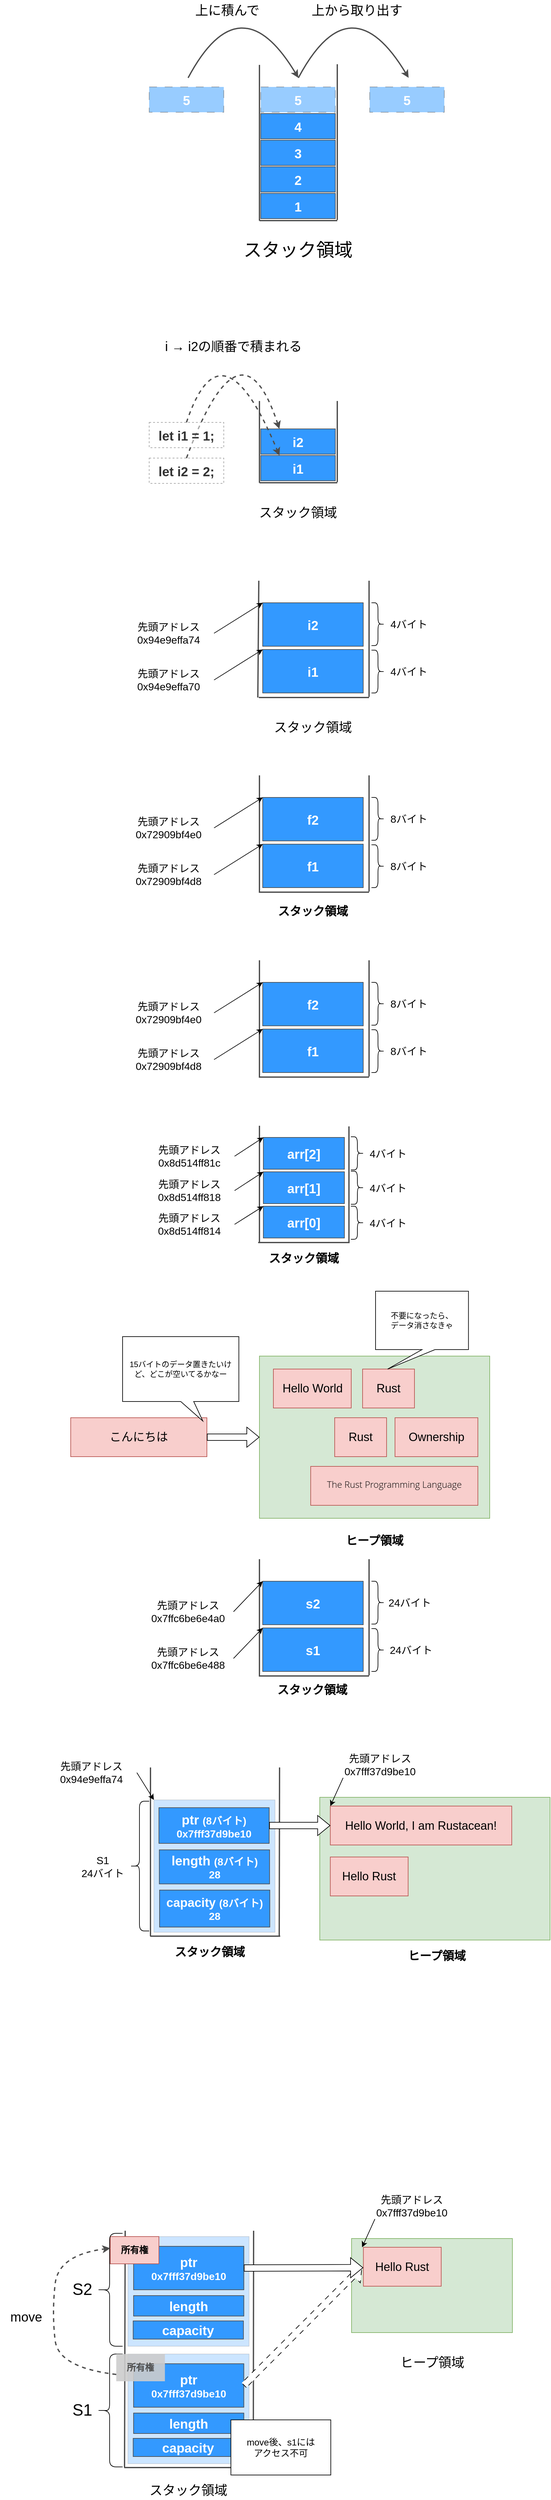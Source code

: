 <mxfile version="21.1.2" type="device">
  <diagram name="ページ1" id="3QL1IBaOUSkdJlqnUUFe">
    <mxGraphModel dx="2261" dy="884" grid="1" gridSize="10" guides="1" tooltips="1" connect="1" arrows="1" fold="1" page="1" pageScale="1" pageWidth="827" pageHeight="1169" math="0" shadow="0">
      <root>
        <mxCell id="0" />
        <mxCell id="1" parent="0" />
        <mxCell id="Tr5UFWyM5MS-BdskrybQ-1" value="" style="endArrow=none;html=1;rounded=0;strokeColor=#4D4D4D;strokeWidth=2;" parent="1" edge="1">
          <mxGeometry width="50" height="50" relative="1" as="geometry">
            <mxPoint x="320" y="160" as="sourcePoint" />
            <mxPoint x="320" y="400" as="targetPoint" />
          </mxGeometry>
        </mxCell>
        <mxCell id="Tr5UFWyM5MS-BdskrybQ-2" value="" style="endArrow=none;html=1;rounded=0;strokeColor=#4D4D4D;strokeWidth=2;" parent="1" edge="1">
          <mxGeometry width="50" height="50" relative="1" as="geometry">
            <mxPoint x="440" y="400" as="sourcePoint" />
            <mxPoint x="320" y="400" as="targetPoint" />
          </mxGeometry>
        </mxCell>
        <mxCell id="Tr5UFWyM5MS-BdskrybQ-3" value="" style="endArrow=none;html=1;rounded=0;strokeColor=#4D4D4D;strokeWidth=2;" parent="1" edge="1">
          <mxGeometry width="50" height="50" relative="1" as="geometry">
            <mxPoint x="440" y="399" as="sourcePoint" />
            <mxPoint x="440" y="159" as="targetPoint" />
          </mxGeometry>
        </mxCell>
        <mxCell id="Tr5UFWyM5MS-BdskrybQ-4" value="&lt;font size=&quot;1&quot; color=&quot;#ffffff&quot;&gt;&lt;b style=&quot;font-size: 20px;&quot;&gt;1&lt;/b&gt;&lt;/font&gt;" style="rounded=0;whiteSpace=wrap;html=1;strokeColor=#4D4D4D;fillColor=#3399FF;" parent="1" vertex="1">
          <mxGeometry x="322" y="358" width="115" height="39" as="geometry" />
        </mxCell>
        <mxCell id="Tr5UFWyM5MS-BdskrybQ-5" value="&lt;font size=&quot;1&quot; color=&quot;#ffffff&quot;&gt;&lt;b style=&quot;font-size: 20px;&quot;&gt;2&lt;/b&gt;&lt;/font&gt;" style="rounded=0;whiteSpace=wrap;html=1;strokeColor=#4D4D4D;fillColor=#3399FF;" parent="1" vertex="1">
          <mxGeometry x="322" y="317" width="115" height="39" as="geometry" />
        </mxCell>
        <mxCell id="Tr5UFWyM5MS-BdskrybQ-6" value="&lt;font size=&quot;1&quot; color=&quot;#ffffff&quot;&gt;&lt;b style=&quot;font-size: 20px;&quot;&gt;3&lt;/b&gt;&lt;/font&gt;" style="rounded=0;whiteSpace=wrap;html=1;strokeColor=#4D4D4D;fillColor=#3399FF;" parent="1" vertex="1">
          <mxGeometry x="322" y="276" width="115" height="39" as="geometry" />
        </mxCell>
        <mxCell id="Tr5UFWyM5MS-BdskrybQ-7" value="&lt;font size=&quot;1&quot; color=&quot;#ffffff&quot;&gt;&lt;b style=&quot;font-size: 20px;&quot;&gt;4&lt;/b&gt;&lt;/font&gt;" style="rounded=0;whiteSpace=wrap;html=1;strokeColor=#4D4D4D;fillColor=#3399FF;" parent="1" vertex="1">
          <mxGeometry x="322" y="235" width="115" height="39" as="geometry" />
        </mxCell>
        <mxCell id="Tr5UFWyM5MS-BdskrybQ-8" value="&lt;font size=&quot;1&quot; color=&quot;#ffffff&quot;&gt;&lt;b style=&quot;font-size: 20px;&quot;&gt;5&lt;/b&gt;&lt;/font&gt;" style="rounded=0;whiteSpace=wrap;html=1;strokeColor=#4D4D4D;fillColor=#3399FF;dashed=1;dashPattern=12 12;opacity=50;" parent="1" vertex="1">
          <mxGeometry x="322" y="194" width="115" height="39" as="geometry" />
        </mxCell>
        <mxCell id="Tr5UFWyM5MS-BdskrybQ-9" value="" style="curved=1;endArrow=classic;html=1;rounded=0;strokeColor=#4D4D4D;strokeWidth=2;fontSize=20;fontColor=#FFFFFF;" parent="1" edge="1">
          <mxGeometry width="50" height="50" relative="1" as="geometry">
            <mxPoint x="210" y="180" as="sourcePoint" />
            <mxPoint x="380" y="180" as="targetPoint" />
            <Array as="points">
              <mxPoint x="290" y="30" />
            </Array>
          </mxGeometry>
        </mxCell>
        <mxCell id="HEtnsqynkjgnUYybFIf--1" value="&lt;font size=&quot;1&quot; color=&quot;#ffffff&quot;&gt;&lt;b style=&quot;font-size: 20px;&quot;&gt;5&lt;/b&gt;&lt;/font&gt;" style="rounded=0;whiteSpace=wrap;html=1;strokeColor=#4D4D4D;fillColor=#3399FF;dashed=1;dashPattern=12 12;opacity=50;" parent="1" vertex="1">
          <mxGeometry x="150" y="194" width="115" height="39" as="geometry" />
        </mxCell>
        <mxCell id="HEtnsqynkjgnUYybFIf--2" value="&lt;font size=&quot;1&quot; color=&quot;#ffffff&quot;&gt;&lt;b style=&quot;font-size: 20px;&quot;&gt;5&lt;/b&gt;&lt;/font&gt;" style="rounded=0;whiteSpace=wrap;html=1;strokeColor=#4D4D4D;fillColor=#3399FF;dashed=1;dashPattern=12 12;opacity=50;" parent="1" vertex="1">
          <mxGeometry x="490" y="194" width="115" height="39" as="geometry" />
        </mxCell>
        <mxCell id="HEtnsqynkjgnUYybFIf--3" value="" style="curved=1;endArrow=classic;html=1;rounded=0;strokeColor=#4D4D4D;strokeWidth=2;fontSize=20;fontColor=#FFFFFF;" parent="1" edge="1">
          <mxGeometry width="50" height="50" relative="1" as="geometry">
            <mxPoint x="380" y="180" as="sourcePoint" />
            <mxPoint x="550" y="180" as="targetPoint" />
            <Array as="points">
              <mxPoint x="460" y="30" />
            </Array>
          </mxGeometry>
        </mxCell>
        <mxCell id="HEtnsqynkjgnUYybFIf--4" value="スタック領域" style="text;html=1;strokeColor=none;fillColor=none;align=center;verticalAlign=middle;whiteSpace=wrap;rounded=0;fontSize=28;" parent="1" vertex="1">
          <mxGeometry x="289.25" y="430" width="180.5" height="30" as="geometry" />
        </mxCell>
        <mxCell id="HEtnsqynkjgnUYybFIf--5" value="上に積んで" style="text;html=1;strokeColor=none;fillColor=none;align=center;verticalAlign=middle;whiteSpace=wrap;rounded=0;fontSize=20;" parent="1" vertex="1">
          <mxGeometry x="180" y="60" width="180.5" height="30" as="geometry" />
        </mxCell>
        <mxCell id="HEtnsqynkjgnUYybFIf--6" value="上から取り出す" style="text;html=1;strokeColor=none;fillColor=none;align=center;verticalAlign=middle;whiteSpace=wrap;rounded=0;fontSize=20;" parent="1" vertex="1">
          <mxGeometry x="380" y="60" width="180.5" height="30" as="geometry" />
        </mxCell>
        <mxCell id="HEtnsqynkjgnUYybFIf--8" value="" style="endArrow=none;html=1;rounded=0;strokeColor=#4D4D4D;strokeWidth=2;" parent="1" edge="1">
          <mxGeometry width="50" height="50" relative="1" as="geometry">
            <mxPoint x="320" y="678" as="sourcePoint" />
            <mxPoint x="320" y="804" as="targetPoint" />
          </mxGeometry>
        </mxCell>
        <mxCell id="HEtnsqynkjgnUYybFIf--9" value="" style="endArrow=none;html=1;rounded=0;strokeColor=#4D4D4D;strokeWidth=2;" parent="1" edge="1">
          <mxGeometry width="50" height="50" relative="1" as="geometry">
            <mxPoint x="440" y="804" as="sourcePoint" />
            <mxPoint x="320" y="804" as="targetPoint" />
          </mxGeometry>
        </mxCell>
        <mxCell id="HEtnsqynkjgnUYybFIf--10" value="" style="endArrow=none;html=1;rounded=0;strokeColor=#4D4D4D;strokeWidth=2;" parent="1" edge="1">
          <mxGeometry width="50" height="50" relative="1" as="geometry">
            <mxPoint x="440" y="803" as="sourcePoint" />
            <mxPoint x="440" y="678" as="targetPoint" />
          </mxGeometry>
        </mxCell>
        <mxCell id="HEtnsqynkjgnUYybFIf--11" value="&lt;font color=&quot;#ffffff&quot;&gt;&lt;span style=&quot;font-size: 20px;&quot;&gt;&lt;b&gt;i1&lt;/b&gt;&lt;/span&gt;&lt;/font&gt;" style="rounded=0;whiteSpace=wrap;html=1;strokeColor=#4D4D4D;fillColor=#3399FF;" parent="1" vertex="1">
          <mxGeometry x="322" y="762" width="115" height="39" as="geometry" />
        </mxCell>
        <mxCell id="HEtnsqynkjgnUYybFIf--12" value="&lt;font size=&quot;1&quot; color=&quot;#ffffff&quot;&gt;&lt;b style=&quot;font-size: 20px;&quot;&gt;i2&lt;/b&gt;&lt;/font&gt;" style="rounded=0;whiteSpace=wrap;html=1;strokeColor=#4D4D4D;fillColor=#3399FF;" parent="1" vertex="1">
          <mxGeometry x="322" y="721" width="115" height="39" as="geometry" />
        </mxCell>
        <mxCell id="HEtnsqynkjgnUYybFIf--18" value="スタック領域" style="text;html=1;strokeColor=none;fillColor=none;align=center;verticalAlign=middle;whiteSpace=wrap;rounded=0;fontSize=20;" parent="1" vertex="1">
          <mxGeometry x="289.25" y="834" width="180.5" height="30" as="geometry" />
        </mxCell>
        <mxCell id="HEtnsqynkjgnUYybFIf--21" value="" style="curved=1;endArrow=classic;html=1;rounded=0;strokeColor=#4D4D4D;strokeWidth=2;fontSize=20;fontColor=#FFFFFF;entryX=0.25;entryY=0;entryDx=0;entryDy=0;exitX=0.5;exitY=0;exitDx=0;exitDy=0;dashed=1;" parent="1" source="HEtnsqynkjgnUYybFIf--22" target="HEtnsqynkjgnUYybFIf--11" edge="1">
          <mxGeometry width="50" height="50" relative="1" as="geometry">
            <mxPoint x="182" y="698" as="sourcePoint" />
            <mxPoint x="351.5" y="760" as="targetPoint" />
            <Array as="points">
              <mxPoint x="262" y="548" />
            </Array>
          </mxGeometry>
        </mxCell>
        <mxCell id="HEtnsqynkjgnUYybFIf--24" value="i → i2の順番で積まれる" style="text;html=1;strokeColor=none;fillColor=none;align=center;verticalAlign=middle;whiteSpace=wrap;rounded=0;fontSize=20;" parent="1" vertex="1">
          <mxGeometry x="160" y="578" width="240" height="30" as="geometry" />
        </mxCell>
        <mxCell id="HEtnsqynkjgnUYybFIf--25" value="" style="endArrow=none;html=1;rounded=0;strokeColor=#4D4D4D;strokeWidth=2;" parent="1" edge="1">
          <mxGeometry width="50" height="50" relative="1" as="geometry">
            <mxPoint x="319" y="955" as="sourcePoint" />
            <mxPoint x="317.5" y="1135" as="targetPoint" />
          </mxGeometry>
        </mxCell>
        <mxCell id="HEtnsqynkjgnUYybFIf--26" value="" style="endArrow=none;html=1;rounded=0;strokeColor=#4D4D4D;strokeWidth=2;" parent="1" edge="1">
          <mxGeometry width="50" height="50" relative="1" as="geometry">
            <mxPoint x="489" y="1135" as="sourcePoint" />
            <mxPoint x="319" y="1135" as="targetPoint" />
          </mxGeometry>
        </mxCell>
        <mxCell id="HEtnsqynkjgnUYybFIf--27" value="" style="endArrow=none;html=1;rounded=0;strokeColor=#4D4D4D;strokeWidth=2;" parent="1" edge="1">
          <mxGeometry width="50" height="50" relative="1" as="geometry">
            <mxPoint x="489" y="1134" as="sourcePoint" />
            <mxPoint x="489" y="955" as="targetPoint" />
          </mxGeometry>
        </mxCell>
        <mxCell id="HEtnsqynkjgnUYybFIf--29" value="&lt;font size=&quot;1&quot; color=&quot;#ffffff&quot;&gt;&lt;b style=&quot;font-size: 20px;&quot;&gt;i1&lt;/b&gt;&lt;/font&gt;" style="rounded=0;whiteSpace=wrap;html=1;strokeColor=#4D4D4D;fillColor=#3399FF;" parent="1" vertex="1">
          <mxGeometry x="325" y="1061" width="155" height="67" as="geometry" />
        </mxCell>
        <mxCell id="HEtnsqynkjgnUYybFIf--30" value="スタック領域" style="text;html=1;strokeColor=none;fillColor=none;align=center;verticalAlign=middle;whiteSpace=wrap;rounded=0;fontSize=20;" parent="1" vertex="1">
          <mxGeometry x="312.25" y="1165" width="180.5" height="30" as="geometry" />
        </mxCell>
        <mxCell id="HEtnsqynkjgnUYybFIf--36" value="&lt;font size=&quot;1&quot; color=&quot;#ffffff&quot;&gt;&lt;b style=&quot;font-size: 20px;&quot;&gt;i2&lt;/b&gt;&lt;/font&gt;" style="rounded=0;whiteSpace=wrap;html=1;strokeColor=#4D4D4D;fillColor=#3399FF;" parent="1" vertex="1">
          <mxGeometry x="325" y="989" width="155" height="67" as="geometry" />
        </mxCell>
        <mxCell id="HEtnsqynkjgnUYybFIf--37" value="先頭アドレス&lt;br style=&quot;font-size: 16px;&quot;&gt;0x94e9effa70" style="text;html=1;strokeColor=none;fillColor=none;align=center;verticalAlign=middle;whiteSpace=wrap;rounded=0;fontSize=16;" parent="1" vertex="1">
          <mxGeometry x="110" y="1088" width="140" height="40" as="geometry" />
        </mxCell>
        <mxCell id="HEtnsqynkjgnUYybFIf--38" value="" style="endArrow=classic;html=1;rounded=0;exitX=1;exitY=0.5;exitDx=0;exitDy=0;entryX=0;entryY=0;entryDx=0;entryDy=0;" parent="1" source="HEtnsqynkjgnUYybFIf--37" target="HEtnsqynkjgnUYybFIf--29" edge="1">
          <mxGeometry width="50" height="50" relative="1" as="geometry">
            <mxPoint x="380" y="915" as="sourcePoint" />
            <mxPoint x="430" y="865" as="targetPoint" />
          </mxGeometry>
        </mxCell>
        <mxCell id="HEtnsqynkjgnUYybFIf--39" value="先頭アドレス&lt;br style=&quot;font-size: 16px;&quot;&gt;0x94e9effa74" style="text;html=1;strokeColor=none;fillColor=none;align=center;verticalAlign=middle;whiteSpace=wrap;rounded=0;fontSize=16;" parent="1" vertex="1">
          <mxGeometry x="110" y="1016" width="140" height="40" as="geometry" />
        </mxCell>
        <mxCell id="HEtnsqynkjgnUYybFIf--40" value="" style="endArrow=classic;html=1;rounded=0;exitX=1;exitY=0.5;exitDx=0;exitDy=0;entryX=0;entryY=0;entryDx=0;entryDy=0;" parent="1" source="HEtnsqynkjgnUYybFIf--39" edge="1">
          <mxGeometry width="50" height="50" relative="1" as="geometry">
            <mxPoint x="380" y="843" as="sourcePoint" />
            <mxPoint x="325" y="989" as="targetPoint" />
          </mxGeometry>
        </mxCell>
        <mxCell id="HEtnsqynkjgnUYybFIf--41" value="" style="shape=curlyBracket;whiteSpace=wrap;html=1;rounded=1;flipH=1;labelPosition=right;verticalLabelPosition=middle;align=left;verticalAlign=middle;" parent="1" vertex="1">
          <mxGeometry x="492.75" y="989" width="20" height="66" as="geometry" />
        </mxCell>
        <mxCell id="HEtnsqynkjgnUYybFIf--42" value="4バイト" style="text;html=1;strokeColor=none;fillColor=none;align=center;verticalAlign=middle;whiteSpace=wrap;rounded=0;fontSize=16;" parent="1" vertex="1">
          <mxGeometry x="516.75" y="1002" width="67.25" height="40" as="geometry" />
        </mxCell>
        <mxCell id="HEtnsqynkjgnUYybFIf--43" value="" style="shape=curlyBracket;whiteSpace=wrap;html=1;rounded=1;flipH=1;labelPosition=right;verticalLabelPosition=middle;align=left;verticalAlign=middle;" parent="1" vertex="1">
          <mxGeometry x="492.75" y="1062" width="20" height="66" as="geometry" />
        </mxCell>
        <mxCell id="HEtnsqynkjgnUYybFIf--44" value="4バイト" style="text;html=1;strokeColor=none;fillColor=none;align=center;verticalAlign=middle;whiteSpace=wrap;rounded=0;fontSize=16;" parent="1" vertex="1">
          <mxGeometry x="516.75" y="1075" width="67.25" height="40" as="geometry" />
        </mxCell>
        <mxCell id="vPUc4qrWvAd6kSK87Zdm-1" value="&lt;font color=&quot;#333333&quot; size=&quot;1&quot;&gt;&lt;b style=&quot;font-size: 20px;&quot;&gt;let i2 = 2;&lt;/b&gt;&lt;/font&gt;" style="rounded=0;whiteSpace=wrap;html=1;strokeColor=#4D4D4D;fillColor=none;dashed=1;opacity=50;" parent="1" vertex="1">
          <mxGeometry x="150" y="766" width="115" height="39" as="geometry" />
        </mxCell>
        <mxCell id="vPUc4qrWvAd6kSK87Zdm-2" value="" style="curved=1;endArrow=classic;html=1;rounded=0;strokeColor=#4D4D4D;strokeWidth=2;fontSize=20;fontColor=#FFFFFF;entryX=0.25;entryY=0;entryDx=0;entryDy=0;exitX=0.5;exitY=0;exitDx=0;exitDy=0;dashed=1;" parent="1" source="vPUc4qrWvAd6kSK87Zdm-1" target="HEtnsqynkjgnUYybFIf--12" edge="1">
          <mxGeometry width="50" height="50" relative="1" as="geometry">
            <mxPoint x="237" y="827" as="sourcePoint" />
            <mxPoint x="380" y="874" as="targetPoint" />
            <Array as="points">
              <mxPoint x="291" y="540" />
            </Array>
          </mxGeometry>
        </mxCell>
        <mxCell id="HEtnsqynkjgnUYybFIf--22" value="&lt;font color=&quot;#333333&quot; size=&quot;1&quot;&gt;&lt;b style=&quot;font-size: 20px;&quot;&gt;let i1 = 1;&lt;/b&gt;&lt;/font&gt;" style="rounded=0;whiteSpace=wrap;html=1;strokeColor=#4D4D4D;fillColor=#FFFFFF;dashed=1;opacity=50;" parent="1" vertex="1">
          <mxGeometry x="150" y="711" width="115" height="39" as="geometry" />
        </mxCell>
        <mxCell id="lxewn5sTG0B8iFu1WIV0-1" value="" style="rounded=0;whiteSpace=wrap;html=1;fillColor=#d5e8d4;strokeColor=#82b366;" parent="1" vertex="1">
          <mxGeometry x="320" y="2150" width="355" height="250" as="geometry" />
        </mxCell>
        <mxCell id="lxewn5sTG0B8iFu1WIV0-2" value="&lt;font style=&quot;font-size: 18px;&quot;&gt;Hello World&lt;/font&gt;" style="rounded=0;whiteSpace=wrap;html=1;fillColor=#f8cecc;strokeColor=#b85450;" parent="1" vertex="1">
          <mxGeometry x="341.5" y="2170" width="120" height="60" as="geometry" />
        </mxCell>
        <mxCell id="lxewn5sTG0B8iFu1WIV0-3" value="&lt;font style=&quot;font-size: 18px;&quot;&gt;Rust&lt;/font&gt;" style="rounded=0;whiteSpace=wrap;html=1;fillColor=#f8cecc;strokeColor=#b85450;" parent="1" vertex="1">
          <mxGeometry x="479" y="2170" width="80" height="60" as="geometry" />
        </mxCell>
        <mxCell id="lxewn5sTG0B8iFu1WIV0-4" value="&lt;h1 style=&quot;display: inline-block; font-weight: 200; line-height: var(--menu-bar-height); margin: 0px; flex: 1 1 0%; overflow: hidden; text-overflow: ellipsis; cursor: pointer; font-family: &amp;quot;Open Sans&amp;quot;, sans-serif; font-size: 14px;&quot; class=&quot;menu-title&quot;&gt;&lt;font style=&quot;font-size: 14px;&quot;&gt;The Rust Programming Language&lt;/font&gt;&lt;/h1&gt;" style="rounded=0;whiteSpace=wrap;html=1;fillColor=#f8cecc;strokeColor=#b85450;fontSize=14;fontColor=#000000;" parent="1" vertex="1">
          <mxGeometry x="399" y="2320" width="257.75" height="60" as="geometry" />
        </mxCell>
        <mxCell id="lxewn5sTG0B8iFu1WIV0-5" value="&lt;span style=&quot;font-size: 18px;&quot;&gt;Ownership&lt;/span&gt;" style="rounded=0;whiteSpace=wrap;html=1;fillColor=#f8cecc;strokeColor=#b85450;" parent="1" vertex="1">
          <mxGeometry x="529" y="2245" width="127.75" height="60" as="geometry" />
        </mxCell>
        <mxCell id="lxewn5sTG0B8iFu1WIV0-6" value="&lt;font style=&quot;font-size: 18px;&quot;&gt;Rust&lt;/font&gt;" style="rounded=0;whiteSpace=wrap;html=1;fillColor=#f8cecc;strokeColor=#b85450;" parent="1" vertex="1">
          <mxGeometry x="436" y="2245" width="80" height="60" as="geometry" />
        </mxCell>
        <mxCell id="lxewn5sTG0B8iFu1WIV0-7" value="&lt;font style=&quot;font-size: 18px;&quot;&gt;こんにちは&lt;/font&gt;" style="rounded=0;whiteSpace=wrap;html=1;fillColor=#f8cecc;strokeColor=#b85450;" parent="1" vertex="1">
          <mxGeometry x="29" y="2245" width="210" height="60" as="geometry" />
        </mxCell>
        <mxCell id="lxewn5sTG0B8iFu1WIV0-8" value="" style="shape=flexArrow;endArrow=classic;html=1;rounded=0;exitX=1;exitY=0.5;exitDx=0;exitDy=0;" parent="1" source="lxewn5sTG0B8iFu1WIV0-7" target="lxewn5sTG0B8iFu1WIV0-1" edge="1">
          <mxGeometry width="50" height="50" relative="1" as="geometry">
            <mxPoint x="429" y="2090" as="sourcePoint" />
            <mxPoint x="479" y="2040" as="targetPoint" />
          </mxGeometry>
        </mxCell>
        <mxCell id="lxewn5sTG0B8iFu1WIV0-9" value="15バイトのデータ置きたいけど、どこが空いてるかなー" style="shape=callout;whiteSpace=wrap;html=1;perimeter=calloutPerimeter;position2=0.69;" parent="1" vertex="1">
          <mxGeometry x="109" y="2120" width="179.25" height="130" as="geometry" />
        </mxCell>
        <mxCell id="lxewn5sTG0B8iFu1WIV0-10" value="不要になったら、&lt;br&gt;データ消さなきゃ" style="shape=callout;whiteSpace=wrap;html=1;perimeter=calloutPerimeter;position2=0.13;" parent="1" vertex="1">
          <mxGeometry x="499" y="2050" width="143.25" height="120" as="geometry" />
        </mxCell>
        <mxCell id="lxewn5sTG0B8iFu1WIV0-12" value="&lt;font size=&quot;1&quot; color=&quot;#ffffff&quot;&gt;&lt;b style=&quot;font-size: 20px;&quot;&gt;&lt;br&gt;&lt;/b&gt;&lt;/font&gt;" style="rounded=0;whiteSpace=wrap;html=1;strokeColor=#4D4D4D;fillColor=#007FFF;opacity=20;" parent="1" vertex="1">
          <mxGeometry x="157.25" y="2834" width="186.75" height="204" as="geometry" />
        </mxCell>
        <mxCell id="lxewn5sTG0B8iFu1WIV0-13" value="" style="endArrow=none;html=1;rounded=0;strokeColor=#4D4D4D;strokeWidth=2;" parent="1" edge="1">
          <mxGeometry width="50" height="50" relative="1" as="geometry">
            <mxPoint x="152" y="2784" as="sourcePoint" />
            <mxPoint x="152" y="3044" as="targetPoint" />
          </mxGeometry>
        </mxCell>
        <mxCell id="lxewn5sTG0B8iFu1WIV0-14" value="" style="endArrow=none;html=1;rounded=0;strokeColor=#4D4D4D;strokeWidth=2;" parent="1" edge="1">
          <mxGeometry width="50" height="50" relative="1" as="geometry">
            <mxPoint x="352" y="3044" as="sourcePoint" />
            <mxPoint x="151.5" y="3044" as="targetPoint" />
          </mxGeometry>
        </mxCell>
        <mxCell id="lxewn5sTG0B8iFu1WIV0-15" value="" style="endArrow=none;html=1;rounded=0;strokeColor=#4D4D4D;strokeWidth=2;" parent="1" edge="1">
          <mxGeometry width="50" height="50" relative="1" as="geometry">
            <mxPoint x="350.5" y="3043" as="sourcePoint" />
            <mxPoint x="351" y="2784" as="targetPoint" />
          </mxGeometry>
        </mxCell>
        <mxCell id="lxewn5sTG0B8iFu1WIV0-16" value="&lt;font size=&quot;1&quot; color=&quot;#ffffff&quot;&gt;&lt;b style=&quot;font-size: 16px;&quot;&gt;&lt;span style=&quot;font-size: 19px;&quot;&gt;capacity &lt;/span&gt;(8バイト)&lt;br&gt;28&lt;br&gt;&lt;/b&gt;&lt;/font&gt;" style="rounded=0;whiteSpace=wrap;html=1;strokeColor=#4D4D4D;fillColor=#3399FF;" parent="1" vertex="1">
          <mxGeometry x="166" y="2973" width="170" height="57" as="geometry" />
        </mxCell>
        <mxCell id="lxewn5sTG0B8iFu1WIV0-17" value="先頭アドレス&lt;br style=&quot;font-size: 16px;&quot;&gt;0x94e9effa74" style="text;html=1;strokeColor=none;fillColor=none;align=center;verticalAlign=middle;whiteSpace=wrap;rounded=0;fontSize=16;" parent="1" vertex="1">
          <mxGeometry x="-9" y="2772" width="140" height="40" as="geometry" />
        </mxCell>
        <mxCell id="lxewn5sTG0B8iFu1WIV0-18" value="" style="endArrow=classic;html=1;rounded=0;exitX=1;exitY=0.5;exitDx=0;exitDy=0;entryX=0;entryY=0;entryDx=0;entryDy=0;" parent="1" source="lxewn5sTG0B8iFu1WIV0-17" target="lxewn5sTG0B8iFu1WIV0-12" edge="1">
          <mxGeometry width="50" height="50" relative="1" as="geometry">
            <mxPoint x="299" y="2478" as="sourcePoint" />
            <mxPoint x="164" y="2814" as="targetPoint" />
          </mxGeometry>
        </mxCell>
        <mxCell id="lxewn5sTG0B8iFu1WIV0-19" value="&lt;font size=&quot;1&quot; color=&quot;#ffffff&quot;&gt;&lt;b style=&quot;font-size: 16px;&quot;&gt;&lt;span style=&quot;font-size: 20px;&quot;&gt;length &lt;/span&gt;(8バイト)&lt;br&gt;28&lt;br&gt;&lt;/b&gt;&lt;/font&gt;" style="rounded=0;whiteSpace=wrap;html=1;strokeColor=#4D4D4D;fillColor=#3399FF;" parent="1" vertex="1">
          <mxGeometry x="165.63" y="2911" width="170" height="52.5" as="geometry" />
        </mxCell>
        <mxCell id="lxewn5sTG0B8iFu1WIV0-20" value="&lt;font size=&quot;1&quot; color=&quot;#ffffff&quot;&gt;&lt;b style=&quot;font-size: 16px;&quot;&gt;&lt;span style=&quot;font-size: 20px;&quot;&gt;ptr &lt;/span&gt;(8バイト)&lt;br&gt;&lt;span style=&quot;font-size: 16px;&quot;&gt;0x7fff37d9be10&lt;/span&gt;&lt;br&gt;&lt;/b&gt;&lt;/font&gt;" style="rounded=0;whiteSpace=wrap;html=1;strokeColor=#4D4D4D;fillColor=#3399FF;" parent="1" vertex="1">
          <mxGeometry x="165" y="2846" width="170" height="55" as="geometry" />
        </mxCell>
        <mxCell id="lxewn5sTG0B8iFu1WIV0-21" value="" style="rounded=0;whiteSpace=wrap;html=1;fillColor=#d5e8d4;strokeColor=#82b366;" parent="1" vertex="1">
          <mxGeometry x="413" y="2830" width="355" height="220" as="geometry" />
        </mxCell>
        <mxCell id="lxewn5sTG0B8iFu1WIV0-22" value="&lt;font style=&quot;font-size: 18px;&quot;&gt;Hello World, I am Rustacean!&lt;/font&gt;" style="rounded=0;whiteSpace=wrap;html=1;fillColor=#f8cecc;strokeColor=#b85450;" parent="1" vertex="1">
          <mxGeometry x="429.25" y="2843.5" width="279.75" height="60" as="geometry" />
        </mxCell>
        <mxCell id="lxewn5sTG0B8iFu1WIV0-23" value="&lt;font style=&quot;font-size: 18px;&quot;&gt;Hello Rust&lt;/font&gt;" style="rounded=0;whiteSpace=wrap;html=1;fillColor=#f8cecc;strokeColor=#b85450;" parent="1" vertex="1">
          <mxGeometry x="429.25" y="2922" width="120" height="60" as="geometry" />
        </mxCell>
        <mxCell id="lxewn5sTG0B8iFu1WIV0-24" value="先頭アドレス&lt;br&gt;0x7fff37d9be10" style="text;html=1;strokeColor=none;fillColor=none;align=center;verticalAlign=middle;whiteSpace=wrap;rounded=0;fontSize=16;" parent="1" vertex="1">
          <mxGeometry x="436" y="2760" width="140" height="40" as="geometry" />
        </mxCell>
        <mxCell id="lxewn5sTG0B8iFu1WIV0-25" value="" style="endArrow=classic;html=1;rounded=0;entryX=0;entryY=0;entryDx=0;entryDy=0;" parent="1" target="lxewn5sTG0B8iFu1WIV0-22" edge="1">
          <mxGeometry width="50" height="50" relative="1" as="geometry">
            <mxPoint x="449" y="2800" as="sourcePoint" />
            <mxPoint x="155" y="2850" as="targetPoint" />
          </mxGeometry>
        </mxCell>
        <mxCell id="lxewn5sTG0B8iFu1WIV0-26" value="" style="shape=flexArrow;endArrow=classic;html=1;rounded=0;exitX=1;exitY=0.5;exitDx=0;exitDy=0;entryX=0;entryY=0.5;entryDx=0;entryDy=0;fillColor=default;" parent="1" source="lxewn5sTG0B8iFu1WIV0-20" target="lxewn5sTG0B8iFu1WIV0-22" edge="1">
          <mxGeometry width="50" height="50" relative="1" as="geometry">
            <mxPoint x="389" y="2900" as="sourcePoint" />
            <mxPoint x="439" y="2850" as="targetPoint" />
          </mxGeometry>
        </mxCell>
        <mxCell id="XjGn8A7xaAR8GuZ-QOG9-1" value="&lt;font size=&quot;1&quot; color=&quot;#ffffff&quot;&gt;&lt;b style=&quot;font-size: 20px;&quot;&gt;&lt;br&gt;&lt;/b&gt;&lt;/font&gt;" style="rounded=0;whiteSpace=wrap;html=1;strokeColor=#4D4D4D;fillColor=#007FFF;opacity=20;" parent="1" vertex="1">
          <mxGeometry x="117.25" y="3688" width="186.75" height="169" as="geometry" />
        </mxCell>
        <mxCell id="XjGn8A7xaAR8GuZ-QOG9-2" value="" style="endArrow=none;html=1;rounded=0;strokeColor=#4D4D4D;strokeWidth=2;" parent="1" edge="1">
          <mxGeometry width="50" height="50" relative="1" as="geometry">
            <mxPoint x="113" y="3498" as="sourcePoint" />
            <mxPoint x="112" y="3863" as="targetPoint" />
          </mxGeometry>
        </mxCell>
        <mxCell id="XjGn8A7xaAR8GuZ-QOG9-3" value="" style="endArrow=none;html=1;rounded=0;strokeColor=#4D4D4D;strokeWidth=2;" parent="1" edge="1">
          <mxGeometry width="50" height="50" relative="1" as="geometry">
            <mxPoint x="312" y="3863" as="sourcePoint" />
            <mxPoint x="111.5" y="3863" as="targetPoint" />
          </mxGeometry>
        </mxCell>
        <mxCell id="XjGn8A7xaAR8GuZ-QOG9-4" value="" style="endArrow=none;html=1;rounded=0;strokeColor=#4D4D4D;strokeWidth=2;" parent="1" edge="1">
          <mxGeometry width="50" height="50" relative="1" as="geometry">
            <mxPoint x="310.5" y="3862" as="sourcePoint" />
            <mxPoint x="311" y="3498" as="targetPoint" />
          </mxGeometry>
        </mxCell>
        <mxCell id="XjGn8A7xaAR8GuZ-QOG9-5" value="&lt;font size=&quot;1&quot; color=&quot;#ffffff&quot;&gt;&lt;b style=&quot;font-size: 20px;&quot;&gt;capacity&lt;/b&gt;&lt;/font&gt;" style="rounded=0;whiteSpace=wrap;html=1;strokeColor=#4D4D4D;fillColor=#3399FF;" parent="1" vertex="1">
          <mxGeometry x="125.32" y="3818" width="170" height="28" as="geometry" />
        </mxCell>
        <mxCell id="XjGn8A7xaAR8GuZ-QOG9-7" value="&lt;font size=&quot;1&quot; color=&quot;#ffffff&quot;&gt;&lt;b style=&quot;font-size: 20px;&quot;&gt;length&lt;/b&gt;&lt;/font&gt;" style="rounded=0;whiteSpace=wrap;html=1;strokeColor=#4D4D4D;fillColor=#3399FF;" parent="1" vertex="1">
          <mxGeometry x="125.95" y="3779" width="170" height="31.5" as="geometry" />
        </mxCell>
        <mxCell id="XjGn8A7xaAR8GuZ-QOG9-8" value="&lt;font size=&quot;1&quot; color=&quot;#ffffff&quot;&gt;&lt;b style=&quot;font-size: 16px;&quot;&gt;&lt;span style=&quot;font-size: 20px;&quot;&gt;ptr&lt;/span&gt;&lt;br&gt;0x7fff37d9be10&lt;br&gt;&lt;/b&gt;&lt;/font&gt;" style="rounded=0;whiteSpace=wrap;html=1;strokeColor=#4D4D4D;fillColor=#3399FF;" parent="1" vertex="1">
          <mxGeometry x="125.95" y="3703" width="170" height="67" as="geometry" />
        </mxCell>
        <mxCell id="XjGn8A7xaAR8GuZ-QOG9-9" value="" style="rounded=0;whiteSpace=wrap;html=1;fillColor=#d5e8d4;strokeColor=#82b366;" parent="1" vertex="1">
          <mxGeometry x="462" y="3510" width="248" height="145" as="geometry" />
        </mxCell>
        <mxCell id="XjGn8A7xaAR8GuZ-QOG9-11" value="&lt;font style=&quot;font-size: 18px;&quot;&gt;Hello Rust&lt;/font&gt;" style="rounded=0;whiteSpace=wrap;html=1;fillColor=#f8cecc;strokeColor=#b85450;" parent="1" vertex="1">
          <mxGeometry x="480.25" y="3523.5" width="120" height="60" as="geometry" />
        </mxCell>
        <mxCell id="XjGn8A7xaAR8GuZ-QOG9-12" value="先頭アドレス&lt;br&gt;0x7fff37d9be10" style="text;html=1;strokeColor=none;fillColor=none;align=center;verticalAlign=middle;whiteSpace=wrap;rounded=0;fontSize=16;" parent="1" vertex="1">
          <mxGeometry x="485" y="3440" width="140" height="40" as="geometry" />
        </mxCell>
        <mxCell id="XjGn8A7xaAR8GuZ-QOG9-13" value="" style="endArrow=classic;html=1;rounded=0;entryX=0;entryY=0;entryDx=0;entryDy=0;" parent="1" edge="1">
          <mxGeometry width="50" height="50" relative="1" as="geometry">
            <mxPoint x="498" y="3480" as="sourcePoint" />
            <mxPoint x="478.25" y="3523.5" as="targetPoint" />
          </mxGeometry>
        </mxCell>
        <mxCell id="XjGn8A7xaAR8GuZ-QOG9-14" value="" style="shape=flexArrow;endArrow=classic;html=1;rounded=0;exitX=1;exitY=0.5;exitDx=0;exitDy=0;entryX=0;entryY=0.5;entryDx=0;entryDy=0;fillColor=default;dashed=1;dashPattern=8 8;" parent="1" source="XjGn8A7xaAR8GuZ-QOG9-8" edge="1">
          <mxGeometry width="50" height="50" relative="1" as="geometry">
            <mxPoint x="438" y="3580" as="sourcePoint" />
            <mxPoint x="478.25" y="3553.5" as="targetPoint" />
          </mxGeometry>
        </mxCell>
        <mxCell id="XjGn8A7xaAR8GuZ-QOG9-15" value="ヒープ領域" style="text;html=1;strokeColor=none;fillColor=none;align=center;verticalAlign=middle;whiteSpace=wrap;rounded=0;fontSize=20;" parent="1" vertex="1">
          <mxGeometry x="495.75" y="3685" width="180.5" height="30" as="geometry" />
        </mxCell>
        <mxCell id="XjGn8A7xaAR8GuZ-QOG9-16" value="スタック領域" style="text;html=1;strokeColor=none;fillColor=none;align=center;verticalAlign=middle;whiteSpace=wrap;rounded=0;fontSize=20;" parent="1" vertex="1">
          <mxGeometry x="119.75" y="3882" width="180.5" height="30" as="geometry" />
        </mxCell>
        <mxCell id="XjGn8A7xaAR8GuZ-QOG9-21" value="&lt;font size=&quot;1&quot; color=&quot;#ffffff&quot;&gt;&lt;b style=&quot;font-size: 20px;&quot;&gt;&lt;br&gt;&lt;/b&gt;&lt;/font&gt;" style="rounded=0;whiteSpace=wrap;html=1;strokeColor=#4D4D4D;fillColor=#007FFF;opacity=20;" parent="1" vertex="1">
          <mxGeometry x="117.25" y="3507" width="186.75" height="169" as="geometry" />
        </mxCell>
        <mxCell id="XjGn8A7xaAR8GuZ-QOG9-22" value="&lt;font size=&quot;1&quot; color=&quot;#ffffff&quot;&gt;&lt;b style=&quot;font-size: 20px;&quot;&gt;capacity&lt;/b&gt;&lt;/font&gt;" style="rounded=0;whiteSpace=wrap;html=1;strokeColor=#4D4D4D;fillColor=#3399FF;" parent="1" vertex="1">
          <mxGeometry x="125.32" y="3637" width="170" height="28" as="geometry" />
        </mxCell>
        <mxCell id="XjGn8A7xaAR8GuZ-QOG9-23" value="&lt;font size=&quot;1&quot; color=&quot;#ffffff&quot;&gt;&lt;b style=&quot;font-size: 20px;&quot;&gt;length&lt;/b&gt;&lt;/font&gt;" style="rounded=0;whiteSpace=wrap;html=1;strokeColor=#4D4D4D;fillColor=#3399FF;" parent="1" vertex="1">
          <mxGeometry x="125.95" y="3598" width="170" height="31.5" as="geometry" />
        </mxCell>
        <mxCell id="XjGn8A7xaAR8GuZ-QOG9-24" value="&lt;font size=&quot;1&quot; color=&quot;#ffffff&quot;&gt;&lt;b style=&quot;font-size: 16px;&quot;&gt;&lt;span style=&quot;font-size: 20px;&quot;&gt;ptr&lt;/span&gt;&lt;br&gt;0x7fff37d9be10&lt;br&gt;&lt;/b&gt;&lt;/font&gt;" style="rounded=0;whiteSpace=wrap;html=1;strokeColor=#4D4D4D;fillColor=#3399FF;" parent="1" vertex="1">
          <mxGeometry x="125.95" y="3522" width="170" height="67" as="geometry" />
        </mxCell>
        <mxCell id="XjGn8A7xaAR8GuZ-QOG9-25" value="" style="shape=flexArrow;endArrow=classic;html=1;rounded=0;exitX=1;exitY=0.5;exitDx=0;exitDy=0;fillColor=default;" parent="1" source="XjGn8A7xaAR8GuZ-QOG9-24" edge="1">
          <mxGeometry width="50" height="50" relative="1" as="geometry">
            <mxPoint x="308" y="3731" as="sourcePoint" />
            <mxPoint x="480" y="3555" as="targetPoint" />
          </mxGeometry>
        </mxCell>
        <mxCell id="XjGn8A7xaAR8GuZ-QOG9-26" value="" style="shape=curlyBracket;whiteSpace=wrap;html=1;rounded=1;flipH=1;labelPosition=right;verticalLabelPosition=middle;align=left;verticalAlign=middle;rotation=-180;" parent="1" vertex="1">
          <mxGeometry x="69" y="3688" width="40" height="174" as="geometry" />
        </mxCell>
        <mxCell id="XjGn8A7xaAR8GuZ-QOG9-29" value="&lt;font style=&quot;font-size: 14px;&quot;&gt;所有権&lt;/font&gt;" style="rounded=0;whiteSpace=wrap;html=1;fillColor=#CCCCCC;strokeColor=none;fontStyle=1;fontColor=#4D4D4D;opacity=90;" parent="1" vertex="1">
          <mxGeometry x="99.25" y="3688" width="75" height="42" as="geometry" />
        </mxCell>
        <mxCell id="XjGn8A7xaAR8GuZ-QOG9-31" value="&lt;font style=&quot;font-size: 14px;&quot;&gt;所有権&lt;/font&gt;" style="rounded=0;whiteSpace=wrap;html=1;fillColor=#f8cecc;strokeColor=#b85450;fontStyle=1" parent="1" vertex="1">
          <mxGeometry x="90" y="3507" width="75" height="42" as="geometry" />
        </mxCell>
        <mxCell id="XjGn8A7xaAR8GuZ-QOG9-32" value="&lt;font style=&quot;font-size: 25px;&quot;&gt;S1&lt;/font&gt;" style="text;html=1;strokeColor=none;fillColor=none;align=center;verticalAlign=middle;whiteSpace=wrap;rounded=0;fontSize=25;" parent="1" vertex="1">
          <mxGeometry x="17" y="3757.5" width="60" height="30" as="geometry" />
        </mxCell>
        <mxCell id="XjGn8A7xaAR8GuZ-QOG9-33" value="" style="shape=curlyBracket;whiteSpace=wrap;html=1;rounded=1;flipH=1;labelPosition=right;verticalLabelPosition=middle;align=left;verticalAlign=middle;rotation=-180;" parent="1" vertex="1">
          <mxGeometry x="69" y="3502" width="40" height="174" as="geometry" />
        </mxCell>
        <mxCell id="XjGn8A7xaAR8GuZ-QOG9-34" value="&lt;font style=&quot;font-size: 25px;&quot;&gt;S2&lt;/font&gt;" style="text;html=1;strokeColor=none;fillColor=none;align=center;verticalAlign=middle;whiteSpace=wrap;rounded=0;fontSize=25;" parent="1" vertex="1">
          <mxGeometry x="17" y="3571.5" width="60" height="30" as="geometry" />
        </mxCell>
        <mxCell id="XjGn8A7xaAR8GuZ-QOG9-37" value="" style="curved=1;endArrow=classic;html=1;rounded=0;strokeColor=#4D4D4D;strokeWidth=2;fontSize=20;fontColor=#FFFFFF;exitX=0;exitY=0.75;exitDx=0;exitDy=0;dashed=1;" parent="1" source="XjGn8A7xaAR8GuZ-QOG9-29" edge="1">
          <mxGeometry width="50" height="50" relative="1" as="geometry">
            <mxPoint x="-43.75" y="3589" as="sourcePoint" />
            <mxPoint x="90" y="3525" as="targetPoint" />
            <Array as="points">
              <mxPoint x="10" y="3709" />
              <mxPoint y="3625" />
              <mxPoint x="10" y="3535" />
            </Array>
          </mxGeometry>
        </mxCell>
        <mxCell id="XjGn8A7xaAR8GuZ-QOG9-38" value="move" style="text;html=1;strokeColor=none;fillColor=none;align=center;verticalAlign=middle;whiteSpace=wrap;rounded=0;fontSize=20;" parent="1" vertex="1">
          <mxGeometry x="-80" y="3615" width="80.5" height="30" as="geometry" />
        </mxCell>
        <mxCell id="XjGn8A7xaAR8GuZ-QOG9-41" value="&lt;font style=&quot;font-size: 14px;&quot;&gt;move後、s1には&lt;br style=&quot;font-size: 14px;&quot;&gt;アクセス不可&lt;br style=&quot;font-size: 14px;&quot;&gt;&lt;/font&gt;" style="rounded=0;whiteSpace=wrap;html=1;fillColor=#FFFFFF;strokeColor=#000000;fontSize=14;" parent="1" vertex="1">
          <mxGeometry x="276" y="3789.5" width="154" height="85" as="geometry" />
        </mxCell>
        <mxCell id="GYGlMy7ssww-CQt7IrXG-1" value="" style="endArrow=none;html=1;rounded=0;strokeColor=#4D4D4D;strokeWidth=2;" parent="1" edge="1">
          <mxGeometry width="50" height="50" relative="1" as="geometry">
            <mxPoint x="320" y="1255" as="sourcePoint" />
            <mxPoint x="320" y="1435" as="targetPoint" />
          </mxGeometry>
        </mxCell>
        <mxCell id="GYGlMy7ssww-CQt7IrXG-2" value="" style="endArrow=none;html=1;rounded=0;strokeColor=#4D4D4D;strokeWidth=2;" parent="1" edge="1">
          <mxGeometry width="50" height="50" relative="1" as="geometry">
            <mxPoint x="489" y="1435" as="sourcePoint" />
            <mxPoint x="319" y="1435" as="targetPoint" />
          </mxGeometry>
        </mxCell>
        <mxCell id="GYGlMy7ssww-CQt7IrXG-3" value="" style="endArrow=none;html=1;rounded=0;strokeColor=#4D4D4D;strokeWidth=2;" parent="1" edge="1">
          <mxGeometry width="50" height="50" relative="1" as="geometry">
            <mxPoint x="489" y="1434" as="sourcePoint" />
            <mxPoint x="489" y="1255" as="targetPoint" />
          </mxGeometry>
        </mxCell>
        <mxCell id="GYGlMy7ssww-CQt7IrXG-4" value="&lt;font size=&quot;1&quot; color=&quot;#ffffff&quot;&gt;&lt;b style=&quot;font-size: 20px;&quot;&gt;f1&lt;/b&gt;&lt;/font&gt;" style="rounded=0;whiteSpace=wrap;html=1;strokeColor=#4D4D4D;fillColor=#3399FF;" parent="1" vertex="1">
          <mxGeometry x="325" y="1361" width="155" height="67" as="geometry" />
        </mxCell>
        <mxCell id="GYGlMy7ssww-CQt7IrXG-5" value="スタック領域" style="text;html=1;strokeColor=none;fillColor=none;align=center;verticalAlign=middle;whiteSpace=wrap;rounded=0;fontSize=18;fontStyle=1" parent="1" vertex="1">
          <mxGeometry x="312.25" y="1450" width="180.5" height="30" as="geometry" />
        </mxCell>
        <mxCell id="GYGlMy7ssww-CQt7IrXG-6" value="&lt;font size=&quot;1&quot; color=&quot;#ffffff&quot;&gt;&lt;b style=&quot;font-size: 20px;&quot;&gt;f2&lt;br&gt;&lt;/b&gt;&lt;/font&gt;" style="rounded=0;whiteSpace=wrap;html=1;strokeColor=#4D4D4D;fillColor=#3399FF;" parent="1" vertex="1">
          <mxGeometry x="325" y="1289" width="155" height="67" as="geometry" />
        </mxCell>
        <mxCell id="GYGlMy7ssww-CQt7IrXG-7" value="先頭アドレス&lt;br style=&quot;font-size: 16px;&quot;&gt;0x72909bf4d8" style="text;html=1;strokeColor=none;fillColor=none;align=center;verticalAlign=middle;whiteSpace=wrap;rounded=0;fontSize=16;" parent="1" vertex="1">
          <mxGeometry x="110" y="1388" width="140" height="40" as="geometry" />
        </mxCell>
        <mxCell id="GYGlMy7ssww-CQt7IrXG-8" value="" style="endArrow=classic;html=1;rounded=0;exitX=1;exitY=0.5;exitDx=0;exitDy=0;entryX=0;entryY=0;entryDx=0;entryDy=0;" parent="1" source="GYGlMy7ssww-CQt7IrXG-7" target="GYGlMy7ssww-CQt7IrXG-4" edge="1">
          <mxGeometry width="50" height="50" relative="1" as="geometry">
            <mxPoint x="380" y="1215" as="sourcePoint" />
            <mxPoint x="430" y="1165" as="targetPoint" />
          </mxGeometry>
        </mxCell>
        <mxCell id="GYGlMy7ssww-CQt7IrXG-9" value="先頭アドレス&lt;br style=&quot;font-size: 16px;&quot;&gt;0x72909bf4e0" style="text;html=1;strokeColor=none;fillColor=none;align=center;verticalAlign=middle;whiteSpace=wrap;rounded=0;fontSize=16;" parent="1" vertex="1">
          <mxGeometry x="110" y="1316" width="140" height="40" as="geometry" />
        </mxCell>
        <mxCell id="GYGlMy7ssww-CQt7IrXG-10" value="" style="endArrow=classic;html=1;rounded=0;exitX=1;exitY=0.5;exitDx=0;exitDy=0;entryX=0;entryY=0;entryDx=0;entryDy=0;" parent="1" source="GYGlMy7ssww-CQt7IrXG-9" edge="1">
          <mxGeometry width="50" height="50" relative="1" as="geometry">
            <mxPoint x="380" y="1143" as="sourcePoint" />
            <mxPoint x="325" y="1289" as="targetPoint" />
          </mxGeometry>
        </mxCell>
        <mxCell id="GYGlMy7ssww-CQt7IrXG-11" value="" style="shape=curlyBracket;whiteSpace=wrap;html=1;rounded=1;flipH=1;labelPosition=right;verticalLabelPosition=middle;align=left;verticalAlign=middle;" parent="1" vertex="1">
          <mxGeometry x="492.75" y="1289" width="20" height="66" as="geometry" />
        </mxCell>
        <mxCell id="GYGlMy7ssww-CQt7IrXG-12" value="8バイト" style="text;html=1;strokeColor=none;fillColor=none;align=center;verticalAlign=middle;whiteSpace=wrap;rounded=0;fontSize=16;" parent="1" vertex="1">
          <mxGeometry x="516.75" y="1302" width="67.25" height="40" as="geometry" />
        </mxCell>
        <mxCell id="GYGlMy7ssww-CQt7IrXG-13" value="" style="shape=curlyBracket;whiteSpace=wrap;html=1;rounded=1;flipH=1;labelPosition=right;verticalLabelPosition=middle;align=left;verticalAlign=middle;" parent="1" vertex="1">
          <mxGeometry x="492.75" y="1362" width="20" height="66" as="geometry" />
        </mxCell>
        <mxCell id="GYGlMy7ssww-CQt7IrXG-14" value="8バイト" style="text;html=1;strokeColor=none;fillColor=none;align=center;verticalAlign=middle;whiteSpace=wrap;rounded=0;fontSize=16;" parent="1" vertex="1">
          <mxGeometry x="516.75" y="1375" width="67.25" height="40" as="geometry" />
        </mxCell>
        <mxCell id="GYGlMy7ssww-CQt7IrXG-29" value="" style="endArrow=none;html=1;rounded=0;strokeColor=#4D4D4D;strokeWidth=2;" parent="1" edge="1">
          <mxGeometry width="50" height="50" relative="1" as="geometry">
            <mxPoint x="320" y="1540" as="sourcePoint" />
            <mxPoint x="320" y="1720" as="targetPoint" />
          </mxGeometry>
        </mxCell>
        <mxCell id="GYGlMy7ssww-CQt7IrXG-30" value="" style="endArrow=none;html=1;rounded=0;strokeColor=#4D4D4D;strokeWidth=2;" parent="1" edge="1">
          <mxGeometry width="50" height="50" relative="1" as="geometry">
            <mxPoint x="489" y="1720" as="sourcePoint" />
            <mxPoint x="319" y="1720" as="targetPoint" />
          </mxGeometry>
        </mxCell>
        <mxCell id="GYGlMy7ssww-CQt7IrXG-31" value="" style="endArrow=none;html=1;rounded=0;strokeColor=#4D4D4D;strokeWidth=2;" parent="1" edge="1">
          <mxGeometry width="50" height="50" relative="1" as="geometry">
            <mxPoint x="489" y="1719" as="sourcePoint" />
            <mxPoint x="489" y="1540" as="targetPoint" />
          </mxGeometry>
        </mxCell>
        <mxCell id="GYGlMy7ssww-CQt7IrXG-32" value="&lt;font size=&quot;1&quot; color=&quot;#ffffff&quot;&gt;&lt;b style=&quot;font-size: 20px;&quot;&gt;f1&lt;/b&gt;&lt;/font&gt;" style="rounded=0;whiteSpace=wrap;html=1;strokeColor=#4D4D4D;fillColor=#3399FF;" parent="1" vertex="1">
          <mxGeometry x="325" y="1646" width="155" height="67" as="geometry" />
        </mxCell>
        <mxCell id="GYGlMy7ssww-CQt7IrXG-34" value="&lt;font size=&quot;1&quot; color=&quot;#ffffff&quot;&gt;&lt;b style=&quot;font-size: 20px;&quot;&gt;f2&lt;br&gt;&lt;/b&gt;&lt;/font&gt;" style="rounded=0;whiteSpace=wrap;html=1;strokeColor=#4D4D4D;fillColor=#3399FF;" parent="1" vertex="1">
          <mxGeometry x="325" y="1574" width="155" height="67" as="geometry" />
        </mxCell>
        <mxCell id="GYGlMy7ssww-CQt7IrXG-35" value="先頭アドレス&lt;br style=&quot;font-size: 16px;&quot;&gt;0x72909bf4d8" style="text;html=1;strokeColor=none;fillColor=none;align=center;verticalAlign=middle;whiteSpace=wrap;rounded=0;fontSize=16;" parent="1" vertex="1">
          <mxGeometry x="110" y="1673" width="140" height="40" as="geometry" />
        </mxCell>
        <mxCell id="GYGlMy7ssww-CQt7IrXG-36" value="" style="endArrow=classic;html=1;rounded=0;exitX=1;exitY=0.5;exitDx=0;exitDy=0;entryX=0;entryY=0;entryDx=0;entryDy=0;" parent="1" source="GYGlMy7ssww-CQt7IrXG-35" target="GYGlMy7ssww-CQt7IrXG-32" edge="1">
          <mxGeometry width="50" height="50" relative="1" as="geometry">
            <mxPoint x="380" y="1500" as="sourcePoint" />
            <mxPoint x="430" y="1450" as="targetPoint" />
          </mxGeometry>
        </mxCell>
        <mxCell id="GYGlMy7ssww-CQt7IrXG-37" value="先頭アドレス&lt;br style=&quot;font-size: 16px;&quot;&gt;0x72909bf4e0" style="text;html=1;strokeColor=none;fillColor=none;align=center;verticalAlign=middle;whiteSpace=wrap;rounded=0;fontSize=16;" parent="1" vertex="1">
          <mxGeometry x="110" y="1601" width="140" height="40" as="geometry" />
        </mxCell>
        <mxCell id="GYGlMy7ssww-CQt7IrXG-38" value="" style="endArrow=classic;html=1;rounded=0;exitX=1;exitY=0.5;exitDx=0;exitDy=0;entryX=0;entryY=0;entryDx=0;entryDy=0;" parent="1" source="GYGlMy7ssww-CQt7IrXG-37" edge="1">
          <mxGeometry width="50" height="50" relative="1" as="geometry">
            <mxPoint x="380" y="1428" as="sourcePoint" />
            <mxPoint x="325" y="1574" as="targetPoint" />
          </mxGeometry>
        </mxCell>
        <mxCell id="GYGlMy7ssww-CQt7IrXG-39" value="" style="shape=curlyBracket;whiteSpace=wrap;html=1;rounded=1;flipH=1;labelPosition=right;verticalLabelPosition=middle;align=left;verticalAlign=middle;" parent="1" vertex="1">
          <mxGeometry x="492.75" y="1574" width="20" height="66" as="geometry" />
        </mxCell>
        <mxCell id="GYGlMy7ssww-CQt7IrXG-40" value="8バイト" style="text;html=1;strokeColor=none;fillColor=none;align=center;verticalAlign=middle;whiteSpace=wrap;rounded=0;fontSize=16;" parent="1" vertex="1">
          <mxGeometry x="516.75" y="1587" width="67.25" height="40" as="geometry" />
        </mxCell>
        <mxCell id="GYGlMy7ssww-CQt7IrXG-41" value="" style="shape=curlyBracket;whiteSpace=wrap;html=1;rounded=1;flipH=1;labelPosition=right;verticalLabelPosition=middle;align=left;verticalAlign=middle;" parent="1" vertex="1">
          <mxGeometry x="492.75" y="1647" width="20" height="66" as="geometry" />
        </mxCell>
        <mxCell id="GYGlMy7ssww-CQt7IrXG-42" value="8バイト" style="text;html=1;strokeColor=none;fillColor=none;align=center;verticalAlign=middle;whiteSpace=wrap;rounded=0;fontSize=16;" parent="1" vertex="1">
          <mxGeometry x="516.75" y="1660" width="67.25" height="40" as="geometry" />
        </mxCell>
        <mxCell id="GYGlMy7ssww-CQt7IrXG-58" value="" style="endArrow=none;html=1;rounded=0;strokeColor=#4D4D4D;strokeWidth=2;" parent="1" edge="1">
          <mxGeometry width="50" height="50" relative="1" as="geometry">
            <mxPoint x="320" y="1795" as="sourcePoint" />
            <mxPoint x="320" y="1975" as="targetPoint" />
          </mxGeometry>
        </mxCell>
        <mxCell id="GYGlMy7ssww-CQt7IrXG-59" value="" style="endArrow=none;html=1;rounded=0;strokeColor=#4D4D4D;strokeWidth=2;" parent="1" edge="1">
          <mxGeometry width="50" height="50" relative="1" as="geometry">
            <mxPoint x="459" y="1975" as="sourcePoint" />
            <mxPoint x="318" y="1975" as="targetPoint" />
          </mxGeometry>
        </mxCell>
        <mxCell id="GYGlMy7ssww-CQt7IrXG-60" value="" style="endArrow=none;html=1;rounded=0;strokeColor=#4D4D4D;strokeWidth=2;" parent="1" edge="1">
          <mxGeometry width="50" height="50" relative="1" as="geometry">
            <mxPoint x="458" y="1975" as="sourcePoint" />
            <mxPoint x="458" y="1796" as="targetPoint" />
          </mxGeometry>
        </mxCell>
        <mxCell id="GYGlMy7ssww-CQt7IrXG-61" value="&lt;font size=&quot;1&quot; color=&quot;#ffffff&quot;&gt;&lt;b style=&quot;font-size: 20px;&quot;&gt;arr[0]&lt;/b&gt;&lt;/font&gt;" style="rounded=0;whiteSpace=wrap;html=1;strokeColor=#4D4D4D;fillColor=#3399FF;" parent="1" vertex="1">
          <mxGeometry x="326" y="1919" width="125" height="49" as="geometry" />
        </mxCell>
        <mxCell id="GYGlMy7ssww-CQt7IrXG-63" value="先頭アドレス&lt;br style=&quot;font-size: 16px;&quot;&gt;0x8d514ff814" style="text;html=1;strokeColor=none;fillColor=none;align=center;verticalAlign=middle;whiteSpace=wrap;rounded=0;fontSize=16;" parent="1" vertex="1">
          <mxGeometry x="141.63" y="1927" width="140" height="40" as="geometry" />
        </mxCell>
        <mxCell id="GYGlMy7ssww-CQt7IrXG-64" value="" style="endArrow=classic;html=1;rounded=0;exitX=1;exitY=0.5;exitDx=0;exitDy=0;entryX=0;entryY=0;entryDx=0;entryDy=0;" parent="1" source="GYGlMy7ssww-CQt7IrXG-63" target="GYGlMy7ssww-CQt7IrXG-61" edge="1">
          <mxGeometry width="50" height="50" relative="1" as="geometry">
            <mxPoint x="380" y="1755" as="sourcePoint" />
            <mxPoint x="430" y="1705" as="targetPoint" />
          </mxGeometry>
        </mxCell>
        <mxCell id="GYGlMy7ssww-CQt7IrXG-69" value="" style="shape=curlyBracket;whiteSpace=wrap;html=1;rounded=1;flipH=1;labelPosition=right;verticalLabelPosition=middle;align=left;verticalAlign=middle;" parent="1" vertex="1">
          <mxGeometry x="461" y="1919" width="20" height="51" as="geometry" />
        </mxCell>
        <mxCell id="GYGlMy7ssww-CQt7IrXG-70" value="4バイト" style="text;html=1;strokeColor=none;fillColor=none;align=center;verticalAlign=middle;whiteSpace=wrap;rounded=0;fontSize=16;" parent="1" vertex="1">
          <mxGeometry x="485" y="1924.5" width="67.25" height="40" as="geometry" />
        </mxCell>
        <mxCell id="GYGlMy7ssww-CQt7IrXG-71" value="&lt;font size=&quot;1&quot; color=&quot;#ffffff&quot;&gt;&lt;b style=&quot;font-size: 20px;&quot;&gt;arr[1]&lt;/b&gt;&lt;/font&gt;" style="rounded=0;whiteSpace=wrap;html=1;strokeColor=#4D4D4D;fillColor=#3399FF;" parent="1" vertex="1">
          <mxGeometry x="326" y="1866" width="125" height="49" as="geometry" />
        </mxCell>
        <mxCell id="GYGlMy7ssww-CQt7IrXG-72" value="&lt;font size=&quot;1&quot; color=&quot;#ffffff&quot;&gt;&lt;b style=&quot;font-size: 20px;&quot;&gt;arr[2]&lt;/b&gt;&lt;/font&gt;" style="rounded=0;whiteSpace=wrap;html=1;strokeColor=#4D4D4D;fillColor=#3399FF;" parent="1" vertex="1">
          <mxGeometry x="326" y="1813" width="125" height="49" as="geometry" />
        </mxCell>
        <mxCell id="GYGlMy7ssww-CQt7IrXG-73" value="" style="shape=curlyBracket;whiteSpace=wrap;html=1;rounded=1;flipH=1;labelPosition=right;verticalLabelPosition=middle;align=left;verticalAlign=middle;" parent="1" vertex="1">
          <mxGeometry x="461" y="1865" width="20" height="51" as="geometry" />
        </mxCell>
        <mxCell id="GYGlMy7ssww-CQt7IrXG-74" value="4バイト" style="text;html=1;strokeColor=none;fillColor=none;align=center;verticalAlign=middle;whiteSpace=wrap;rounded=0;fontSize=16;" parent="1" vertex="1">
          <mxGeometry x="485" y="1870.5" width="67.25" height="40" as="geometry" />
        </mxCell>
        <mxCell id="GYGlMy7ssww-CQt7IrXG-75" value="" style="shape=curlyBracket;whiteSpace=wrap;html=1;rounded=1;flipH=1;labelPosition=right;verticalLabelPosition=middle;align=left;verticalAlign=middle;" parent="1" vertex="1">
          <mxGeometry x="461" y="1812" width="20" height="51" as="geometry" />
        </mxCell>
        <mxCell id="GYGlMy7ssww-CQt7IrXG-76" value="4バイト" style="text;html=1;strokeColor=none;fillColor=none;align=center;verticalAlign=middle;whiteSpace=wrap;rounded=0;fontSize=16;" parent="1" vertex="1">
          <mxGeometry x="485" y="1817.5" width="67.25" height="40" as="geometry" />
        </mxCell>
        <mxCell id="GYGlMy7ssww-CQt7IrXG-77" value="先頭アドレス&lt;br style=&quot;font-size: 16px;&quot;&gt;0x8d514ff81c" style="text;html=1;strokeColor=none;fillColor=none;align=center;verticalAlign=middle;whiteSpace=wrap;rounded=0;fontSize=16;" parent="1" vertex="1">
          <mxGeometry x="141.63" y="1822" width="140" height="40" as="geometry" />
        </mxCell>
        <mxCell id="GYGlMy7ssww-CQt7IrXG-78" value="" style="endArrow=classic;html=1;rounded=0;exitX=1;exitY=0.5;exitDx=0;exitDy=0;entryX=0;entryY=0;entryDx=0;entryDy=0;" parent="1" source="GYGlMy7ssww-CQt7IrXG-77" edge="1">
          <mxGeometry width="50" height="50" relative="1" as="geometry">
            <mxPoint x="380" y="1649" as="sourcePoint" />
            <mxPoint x="326" y="1813" as="targetPoint" />
          </mxGeometry>
        </mxCell>
        <mxCell id="GYGlMy7ssww-CQt7IrXG-79" value="先頭アドレス&lt;br style=&quot;font-size: 16px;&quot;&gt;0x8d514ff818" style="text;html=1;strokeColor=none;fillColor=none;align=center;verticalAlign=middle;whiteSpace=wrap;rounded=0;fontSize=16;" parent="1" vertex="1">
          <mxGeometry x="141.63" y="1875" width="140" height="40" as="geometry" />
        </mxCell>
        <mxCell id="GYGlMy7ssww-CQt7IrXG-80" value="" style="endArrow=classic;html=1;rounded=0;exitX=1;exitY=0.5;exitDx=0;exitDy=0;entryX=0;entryY=0;entryDx=0;entryDy=0;" parent="1" source="GYGlMy7ssww-CQt7IrXG-79" edge="1">
          <mxGeometry width="50" height="50" relative="1" as="geometry">
            <mxPoint x="380" y="1702" as="sourcePoint" />
            <mxPoint x="326" y="1866" as="targetPoint" />
          </mxGeometry>
        </mxCell>
        <mxCell id="GYGlMy7ssww-CQt7IrXG-81" value="スタック領域" style="text;html=1;strokeColor=none;fillColor=none;align=center;verticalAlign=middle;whiteSpace=wrap;rounded=0;fontSize=18;fontStyle=1" parent="1" vertex="1">
          <mxGeometry x="298.25" y="1985" width="180.5" height="30" as="geometry" />
        </mxCell>
        <mxCell id="GYGlMy7ssww-CQt7IrXG-82" value="ヒープ領域" style="text;html=1;strokeColor=none;fillColor=none;align=center;verticalAlign=middle;whiteSpace=wrap;rounded=0;fontSize=18;fontStyle=1" parent="1" vertex="1">
          <mxGeometry x="407.25" y="2420" width="180.5" height="30" as="geometry" />
        </mxCell>
        <mxCell id="GYGlMy7ssww-CQt7IrXG-83" value="" style="endArrow=none;html=1;rounded=0;strokeColor=#4D4D4D;strokeWidth=2;" parent="1" edge="1">
          <mxGeometry width="50" height="50" relative="1" as="geometry">
            <mxPoint x="320" y="2463" as="sourcePoint" />
            <mxPoint x="320" y="2643" as="targetPoint" />
          </mxGeometry>
        </mxCell>
        <mxCell id="GYGlMy7ssww-CQt7IrXG-84" value="" style="endArrow=none;html=1;rounded=0;strokeColor=#4D4D4D;strokeWidth=2;" parent="1" edge="1">
          <mxGeometry width="50" height="50" relative="1" as="geometry">
            <mxPoint x="489" y="2643" as="sourcePoint" />
            <mxPoint x="319" y="2643" as="targetPoint" />
          </mxGeometry>
        </mxCell>
        <mxCell id="GYGlMy7ssww-CQt7IrXG-85" value="" style="endArrow=none;html=1;rounded=0;strokeColor=#4D4D4D;strokeWidth=2;" parent="1" edge="1">
          <mxGeometry width="50" height="50" relative="1" as="geometry">
            <mxPoint x="489" y="2642" as="sourcePoint" />
            <mxPoint x="489" y="2463" as="targetPoint" />
          </mxGeometry>
        </mxCell>
        <mxCell id="GYGlMy7ssww-CQt7IrXG-86" value="&lt;font size=&quot;1&quot; color=&quot;#ffffff&quot;&gt;&lt;b style=&quot;font-size: 20px;&quot;&gt;s1&lt;/b&gt;&lt;/font&gt;" style="rounded=0;whiteSpace=wrap;html=1;strokeColor=#4D4D4D;fillColor=#3399FF;" parent="1" vertex="1">
          <mxGeometry x="325" y="2569" width="155" height="67" as="geometry" />
        </mxCell>
        <mxCell id="GYGlMy7ssww-CQt7IrXG-87" value="&lt;font size=&quot;1&quot; color=&quot;#ffffff&quot;&gt;&lt;b style=&quot;font-size: 20px;&quot;&gt;s2&lt;br&gt;&lt;/b&gt;&lt;/font&gt;" style="rounded=0;whiteSpace=wrap;html=1;strokeColor=#4D4D4D;fillColor=#3399FF;" parent="1" vertex="1">
          <mxGeometry x="325" y="2497" width="155" height="67" as="geometry" />
        </mxCell>
        <mxCell id="GYGlMy7ssww-CQt7IrXG-88" value="先頭アドレス&lt;br style=&quot;font-size: 16px;&quot;&gt;0x7ffc6be6e488" style="text;html=1;strokeColor=none;fillColor=none;align=center;verticalAlign=middle;whiteSpace=wrap;rounded=0;fontSize=16;" parent="1" vertex="1">
          <mxGeometry x="140" y="2596" width="140" height="40" as="geometry" />
        </mxCell>
        <mxCell id="GYGlMy7ssww-CQt7IrXG-89" value="" style="endArrow=classic;html=1;rounded=0;exitX=1;exitY=0.5;exitDx=0;exitDy=0;entryX=0;entryY=0;entryDx=0;entryDy=0;" parent="1" source="GYGlMy7ssww-CQt7IrXG-88" target="GYGlMy7ssww-CQt7IrXG-86" edge="1">
          <mxGeometry width="50" height="50" relative="1" as="geometry">
            <mxPoint x="380" y="2423" as="sourcePoint" />
            <mxPoint x="430" y="2373" as="targetPoint" />
          </mxGeometry>
        </mxCell>
        <mxCell id="GYGlMy7ssww-CQt7IrXG-90" value="先頭アドレス&lt;br&gt;0x7ffc6be6e4a0" style="text;html=1;strokeColor=none;fillColor=none;align=center;verticalAlign=middle;whiteSpace=wrap;rounded=0;fontSize=16;" parent="1" vertex="1">
          <mxGeometry x="140" y="2524" width="140" height="40" as="geometry" />
        </mxCell>
        <mxCell id="GYGlMy7ssww-CQt7IrXG-91" value="" style="endArrow=classic;html=1;rounded=0;exitX=1;exitY=0.5;exitDx=0;exitDy=0;entryX=0;entryY=0;entryDx=0;entryDy=0;" parent="1" source="GYGlMy7ssww-CQt7IrXG-90" edge="1">
          <mxGeometry width="50" height="50" relative="1" as="geometry">
            <mxPoint x="380" y="2351" as="sourcePoint" />
            <mxPoint x="325" y="2497" as="targetPoint" />
          </mxGeometry>
        </mxCell>
        <mxCell id="GYGlMy7ssww-CQt7IrXG-92" value="" style="shape=curlyBracket;whiteSpace=wrap;html=1;rounded=1;flipH=1;labelPosition=right;verticalLabelPosition=middle;align=left;verticalAlign=middle;" parent="1" vertex="1">
          <mxGeometry x="492.75" y="2497" width="20" height="66" as="geometry" />
        </mxCell>
        <mxCell id="GYGlMy7ssww-CQt7IrXG-93" value="24バイト" style="text;html=1;strokeColor=none;fillColor=none;align=left;verticalAlign=middle;whiteSpace=wrap;rounded=0;fontSize=16;" parent="1" vertex="1">
          <mxGeometry x="516.75" y="2510" width="93.25" height="40" as="geometry" />
        </mxCell>
        <mxCell id="GYGlMy7ssww-CQt7IrXG-94" value="" style="shape=curlyBracket;whiteSpace=wrap;html=1;rounded=1;flipH=1;labelPosition=right;verticalLabelPosition=middle;align=left;verticalAlign=middle;" parent="1" vertex="1">
          <mxGeometry x="492.75" y="2570" width="20" height="66" as="geometry" />
        </mxCell>
        <mxCell id="GYGlMy7ssww-CQt7IrXG-95" value="24バイト" style="text;html=1;strokeColor=none;fillColor=none;align=left;verticalAlign=middle;whiteSpace=wrap;rounded=0;fontSize=16;" parent="1" vertex="1">
          <mxGeometry x="518.75" y="2583" width="83.25" height="40" as="geometry" />
        </mxCell>
        <mxCell id="GYGlMy7ssww-CQt7IrXG-96" value="スタック領域" style="text;html=1;strokeColor=none;fillColor=none;align=center;verticalAlign=middle;whiteSpace=wrap;rounded=0;fontSize=18;fontStyle=1" parent="1" vertex="1">
          <mxGeometry x="311.25" y="2650" width="180.5" height="30" as="geometry" />
        </mxCell>
        <mxCell id="GYGlMy7ssww-CQt7IrXG-97" value="スタック領域" style="text;html=1;strokeColor=none;fillColor=none;align=center;verticalAlign=middle;whiteSpace=wrap;rounded=0;fontSize=18;fontStyle=1" parent="1" vertex="1">
          <mxGeometry x="153.38" y="3054" width="180.5" height="30" as="geometry" />
        </mxCell>
        <mxCell id="GYGlMy7ssww-CQt7IrXG-98" value="" style="shape=curlyBracket;whiteSpace=wrap;html=1;rounded=1;labelPosition=left;verticalLabelPosition=middle;align=right;verticalAlign=middle;" parent="1" vertex="1">
          <mxGeometry x="120" y="2836" width="30" height="200" as="geometry" />
        </mxCell>
        <mxCell id="GYGlMy7ssww-CQt7IrXG-99" value="S1&lt;br&gt;24バイト" style="text;html=1;strokeColor=none;fillColor=none;align=center;verticalAlign=middle;whiteSpace=wrap;rounded=0;fontSize=16;" parent="1" vertex="1">
          <mxGeometry x="25" y="2917.25" width="107.25" height="40" as="geometry" />
        </mxCell>
        <mxCell id="GYGlMy7ssww-CQt7IrXG-100" value="ヒープ領域" style="text;html=1;strokeColor=none;fillColor=none;align=center;verticalAlign=middle;whiteSpace=wrap;rounded=0;fontSize=18;fontStyle=1" parent="1" vertex="1">
          <mxGeometry x="502.62" y="3060" width="180.5" height="30" as="geometry" />
        </mxCell>
      </root>
    </mxGraphModel>
  </diagram>
</mxfile>
